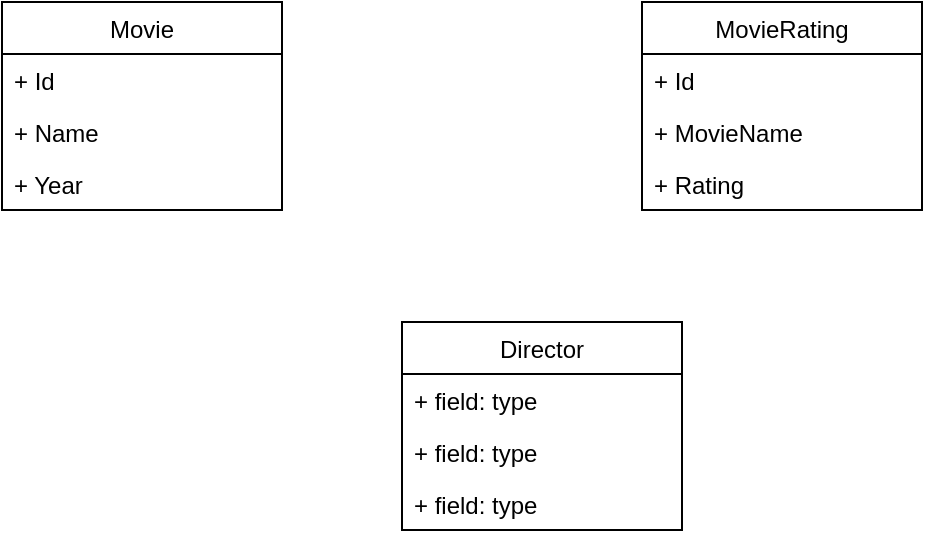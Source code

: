 <mxfile version="10.6.7" type="github"><diagram id="3gY_RCsyJvxN2yvKcmdM" name="Page-1"><mxGraphModel dx="994" dy="498" grid="1" gridSize="10" guides="1" tooltips="1" connect="1" arrows="1" fold="1" page="1" pageScale="1" pageWidth="850" pageHeight="1100" math="0" shadow="0"><root><mxCell id="0"/><mxCell id="1" parent="0"/><mxCell id="8_eUGPZD71HPMkUngkBr-1" value="Movie" style="swimlane;fontStyle=0;childLayout=stackLayout;horizontal=1;startSize=26;fillColor=none;horizontalStack=0;resizeParent=1;resizeParentMax=0;resizeLast=0;collapsible=1;marginBottom=0;" vertex="1" parent="1"><mxGeometry x="10" y="40" width="140" height="104" as="geometry"/></mxCell><mxCell id="8_eUGPZD71HPMkUngkBr-2" value="+ Id" style="text;strokeColor=none;fillColor=none;align=left;verticalAlign=top;spacingLeft=4;spacingRight=4;overflow=hidden;rotatable=0;points=[[0,0.5],[1,0.5]];portConstraint=eastwest;" vertex="1" parent="8_eUGPZD71HPMkUngkBr-1"><mxGeometry y="26" width="140" height="26" as="geometry"/></mxCell><mxCell id="8_eUGPZD71HPMkUngkBr-3" value="+ Name" style="text;strokeColor=none;fillColor=none;align=left;verticalAlign=top;spacingLeft=4;spacingRight=4;overflow=hidden;rotatable=0;points=[[0,0.5],[1,0.5]];portConstraint=eastwest;" vertex="1" parent="8_eUGPZD71HPMkUngkBr-1"><mxGeometry y="52" width="140" height="26" as="geometry"/></mxCell><mxCell id="8_eUGPZD71HPMkUngkBr-4" value="+ Year" style="text;strokeColor=none;fillColor=none;align=left;verticalAlign=top;spacingLeft=4;spacingRight=4;overflow=hidden;rotatable=0;points=[[0,0.5],[1,0.5]];portConstraint=eastwest;" vertex="1" parent="8_eUGPZD71HPMkUngkBr-1"><mxGeometry y="78" width="140" height="26" as="geometry"/></mxCell><mxCell id="8_eUGPZD71HPMkUngkBr-5" value="MovieRating" style="swimlane;fontStyle=0;childLayout=stackLayout;horizontal=1;startSize=26;fillColor=none;horizontalStack=0;resizeParent=1;resizeParentMax=0;resizeLast=0;collapsible=1;marginBottom=0;" vertex="1" parent="1"><mxGeometry x="330" y="40" width="140" height="104" as="geometry"/></mxCell><mxCell id="8_eUGPZD71HPMkUngkBr-6" value="+ Id" style="text;strokeColor=none;fillColor=none;align=left;verticalAlign=top;spacingLeft=4;spacingRight=4;overflow=hidden;rotatable=0;points=[[0,0.5],[1,0.5]];portConstraint=eastwest;" vertex="1" parent="8_eUGPZD71HPMkUngkBr-5"><mxGeometry y="26" width="140" height="26" as="geometry"/></mxCell><mxCell id="8_eUGPZD71HPMkUngkBr-7" value="+ MovieName" style="text;strokeColor=none;fillColor=none;align=left;verticalAlign=top;spacingLeft=4;spacingRight=4;overflow=hidden;rotatable=0;points=[[0,0.5],[1,0.5]];portConstraint=eastwest;" vertex="1" parent="8_eUGPZD71HPMkUngkBr-5"><mxGeometry y="52" width="140" height="26" as="geometry"/></mxCell><mxCell id="8_eUGPZD71HPMkUngkBr-8" value="+ Rating" style="text;strokeColor=none;fillColor=none;align=left;verticalAlign=top;spacingLeft=4;spacingRight=4;overflow=hidden;rotatable=0;points=[[0,0.5],[1,0.5]];portConstraint=eastwest;" vertex="1" parent="8_eUGPZD71HPMkUngkBr-5"><mxGeometry y="78" width="140" height="26" as="geometry"/></mxCell><mxCell id="8_eUGPZD71HPMkUngkBr-9" value="Director" style="swimlane;fontStyle=0;childLayout=stackLayout;horizontal=1;startSize=26;fillColor=none;horizontalStack=0;resizeParent=1;resizeParentMax=0;resizeLast=0;collapsible=1;marginBottom=0;" vertex="1" parent="1"><mxGeometry x="210" y="200" width="140" height="104" as="geometry"/></mxCell><mxCell id="8_eUGPZD71HPMkUngkBr-10" value="+ field: type" style="text;strokeColor=none;fillColor=none;align=left;verticalAlign=top;spacingLeft=4;spacingRight=4;overflow=hidden;rotatable=0;points=[[0,0.5],[1,0.5]];portConstraint=eastwest;" vertex="1" parent="8_eUGPZD71HPMkUngkBr-9"><mxGeometry y="26" width="140" height="26" as="geometry"/></mxCell><mxCell id="8_eUGPZD71HPMkUngkBr-11" value="+ field: type" style="text;strokeColor=none;fillColor=none;align=left;verticalAlign=top;spacingLeft=4;spacingRight=4;overflow=hidden;rotatable=0;points=[[0,0.5],[1,0.5]];portConstraint=eastwest;" vertex="1" parent="8_eUGPZD71HPMkUngkBr-9"><mxGeometry y="52" width="140" height="26" as="geometry"/></mxCell><mxCell id="8_eUGPZD71HPMkUngkBr-12" value="+ field: type" style="text;strokeColor=none;fillColor=none;align=left;verticalAlign=top;spacingLeft=4;spacingRight=4;overflow=hidden;rotatable=0;points=[[0,0.5],[1,0.5]];portConstraint=eastwest;" vertex="1" parent="8_eUGPZD71HPMkUngkBr-9"><mxGeometry y="78" width="140" height="26" as="geometry"/></mxCell></root></mxGraphModel></diagram></mxfile>